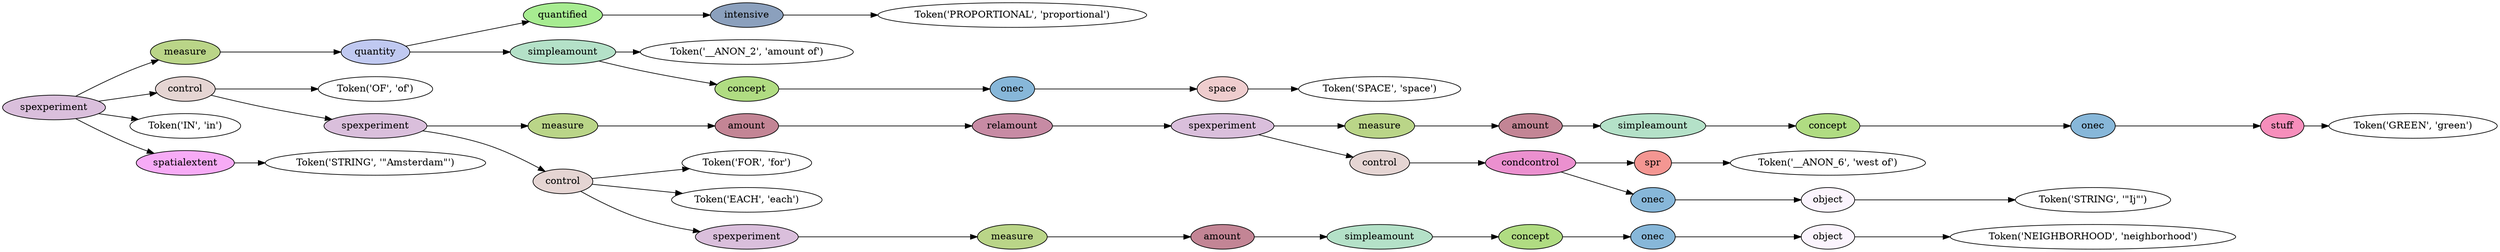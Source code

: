 digraph G {
rankdir=LR;
0 [label="Token('PROPORTIONAL', 'proportional')"];
1 [fillcolor="#8ba0bd", label=intensive, style=filled];
1 -> 0;
2 [fillcolor="#a7ec91", label=quantified, style=filled];
2 -> 1;
3 [label="Token('__ANON_2', 'amount of')"];
4 [label="Token('SPACE', 'space')"];
5 [fillcolor="#efcdce", label=space, style=filled];
5 -> 4;
6 [fillcolor="#87b7d9", label=onec, style=filled];
6 -> 5;
7 [fillcolor="#b0dc82", label=concept, style=filled];
7 -> 6;
8 [fillcolor="#b4e1c8", label=simpleamount, style=filled];
8 -> 3;
8 -> 7;
9 [fillcolor="#c0c9f1", label=quantity, style=filled];
9 -> 2;
9 -> 8;
10 [fillcolor="#bad588", label=measure, style=filled];
10 -> 9;
11 [label="Token('OF', 'of')"];
12 [label="Token('GREEN', 'green')"];
13 [fillcolor="#f68ebb", label=stuff, style=filled];
13 -> 12;
14 [fillcolor="#87b7d9", label=onec, style=filled];
14 -> 13;
15 [fillcolor="#b0dc82", label=concept, style=filled];
15 -> 14;
16 [fillcolor="#b4e1c8", label=simpleamount, style=filled];
16 -> 15;
17 [fillcolor="#c38595", label=amount, style=filled];
17 -> 16;
18 [fillcolor="#bad588", label=measure, style=filled];
18 -> 17;
19 [label="Token('__ANON_6', 'west of')"];
20 [fillcolor="#f49692", label=spr, style=filled];
20 -> 19;
21 [label="Token('STRING', '\"Ij\"')"];
22 [fillcolor="#fbf4fd", label=object, style=filled];
22 -> 21;
23 [fillcolor="#87b7d9", label=onec, style=filled];
23 -> 22;
24 [fillcolor="#eb90cf", label=condcontrol, style=filled];
24 -> 20;
24 -> 23;
25 [fillcolor="#e5d5d3", label=control, style=filled];
25 -> 24;
26 [fillcolor="#dabfdc", label=spexperiment, style=filled];
26 -> 18;
26 -> 25;
27 [fillcolor="#c78ba4", label=relamount, style=filled];
27 -> 26;
28 [fillcolor="#c38595", label=amount, style=filled];
28 -> 27;
29 [fillcolor="#bad588", label=measure, style=filled];
29 -> 28;
30 [label="Token('FOR', 'for')"];
31 [label="Token('EACH', 'each')"];
32 [label="Token('NEIGHBORHOOD', 'neighborhood')"];
33 [fillcolor="#fbf4fd", label=object, style=filled];
33 -> 32;
34 [fillcolor="#87b7d9", label=onec, style=filled];
34 -> 33;
35 [fillcolor="#b0dc82", label=concept, style=filled];
35 -> 34;
36 [fillcolor="#b4e1c8", label=simpleamount, style=filled];
36 -> 35;
37 [fillcolor="#c38595", label=amount, style=filled];
37 -> 36;
38 [fillcolor="#bad588", label=measure, style=filled];
38 -> 37;
39 [fillcolor="#dabfdc", label=spexperiment, style=filled];
39 -> 38;
40 [fillcolor="#e5d5d3", label=control, style=filled];
40 -> 30;
40 -> 31;
40 -> 39;
41 [fillcolor="#dabfdc", label=spexperiment, style=filled];
41 -> 29;
41 -> 40;
42 [fillcolor="#e5d5d3", label=control, style=filled];
42 -> 11;
42 -> 41;
43 [label="Token('IN', 'in')"];
44 [label="Token('STRING', '\"Amsterdam\"')"];
45 [fillcolor="#f7abf6", label=spatialextent, style=filled];
45 -> 44;
46 [fillcolor="#dabfdc", label=spexperiment, style=filled];
46 -> 10;
46 -> 42;
46 -> 43;
46 -> 45;
}
